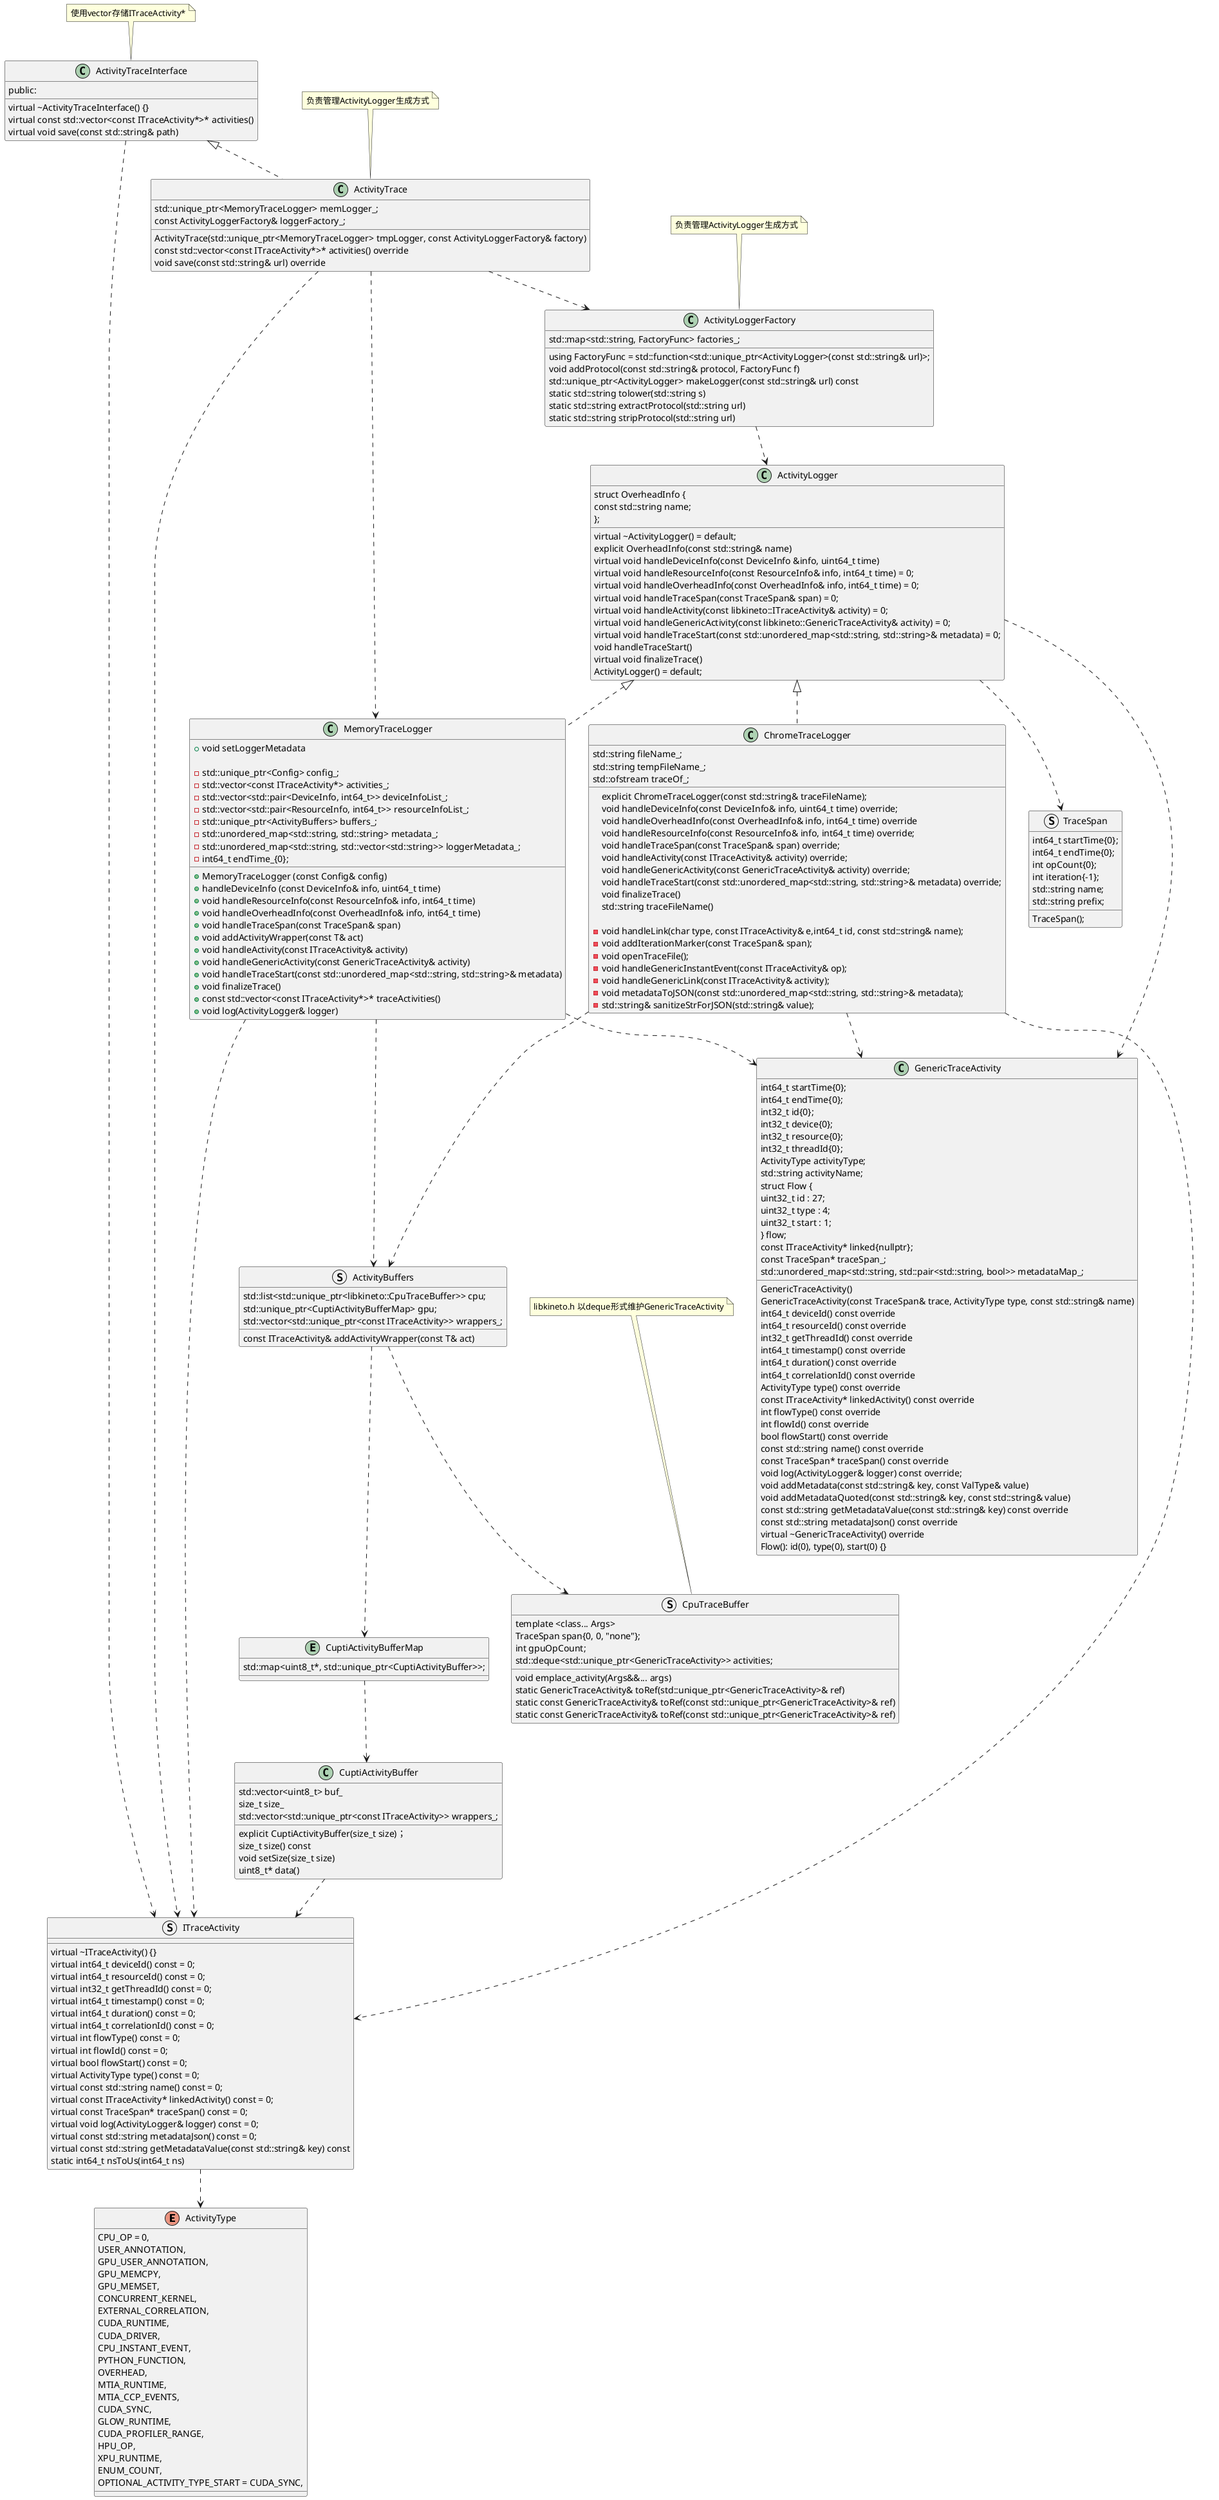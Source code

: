@startuml
'https://plantuml.com/class-diagram
enum ActivityType {
    CPU_OP = 0,
    USER_ANNOTATION,
    GPU_USER_ANNOTATION,
    GPU_MEMCPY,
    GPU_MEMSET,
    CONCURRENT_KERNEL,
    EXTERNAL_CORRELATION,
    CUDA_RUNTIME,
    CUDA_DRIVER,
    CPU_INSTANT_EVENT,
    PYTHON_FUNCTION,
    OVERHEAD,
    MTIA_RUNTIME,
    MTIA_CCP_EVENTS,
    CUDA_SYNC,
    GLOW_RUNTIME,
    CUDA_PROFILER_RANGE,
    HPU_OP,
    XPU_RUNTIME,
    ENUM_COUNT,
    OPTIONAL_ACTIVITY_TYPE_START = CUDA_SYNC,
}

struct ITraceActivity {
  virtual ~ITraceActivity() {}
  virtual int64_t deviceId() const = 0;
  virtual int64_t resourceId() const = 0;
  virtual int32_t getThreadId() const = 0;
  virtual int64_t timestamp() const = 0;
  virtual int64_t duration() const = 0;
  virtual int64_t correlationId() const = 0;
  virtual int flowType() const = 0;
  virtual int flowId() const = 0;
  virtual bool flowStart() const = 0;
  virtual ActivityType type() const = 0;
  virtual const std::string name() const = 0;
  virtual const ITraceActivity* linkedActivity() const = 0;
  virtual const TraceSpan* traceSpan() const = 0;
  virtual void log(ActivityLogger& logger) const = 0;
  virtual const std::string metadataJson() const = 0;
  virtual const std::string getMetadataValue(const std::string& key) const
  static int64_t nsToUs(int64_t ns)
}


ITraceActivity ..> ActivityType

class ActivityLogger {
  virtual ~ActivityLogger() = default;
  struct OverheadInfo {
    explicit OverheadInfo(const std::string& name)
    const std::string name;
  };

  virtual void handleDeviceInfo(const DeviceInfo &info, uint64_t time)
  virtual void handleResourceInfo(const ResourceInfo& info, int64_t time) = 0;
  virtual void handleOverheadInfo(const OverheadInfo& info, int64_t time) = 0;
  virtual void handleTraceSpan(const TraceSpan& span) = 0;
  virtual void handleActivity(const libkineto::ITraceActivity& activity) = 0;
  virtual void handleGenericActivity(const libkineto::GenericTraceActivity& activity) = 0;
  virtual void handleTraceStart(const std::unordered_map<std::string, std::string>& metadata) = 0;
  void handleTraceStart()
  virtual void finalizeTrace()
  ActivityLogger() = default;
}

struct TraceSpan {
  TraceSpan();
  int64_t startTime{0};
  int64_t endTime{0};
  int opCount{0};
  int iteration{-1};
  std::string name;
  std::string prefix;
}


ActivityLogger ..> TraceSpan
ActivityLogger ..> GenericTraceActivity

class ActivityTraceInterface {
 public:
  virtual ~ActivityTraceInterface() {}
  virtual const std::vector<const ITraceActivity*>* activities()
  virtual void save(const std::string& path)
}
ActivityTraceInterface ..> ITraceActivity
note top of ActivityTraceInterface: 使用vector存储ITraceActivity*

class ActivityLoggerFactory {
  using FactoryFunc = std::function<std::unique_ptr<ActivityLogger>(const std::string& url)>;
  void addProtocol(const std::string& protocol, FactoryFunc f)
  std::unique_ptr<ActivityLogger> makeLogger(const std::string& url) const
  static std::string tolower(std::string s)
  static std::string extractProtocol(std::string url)
  static std::string stripProtocol(std::string url)
  std::map<std::string, FactoryFunc> factories_;
}
note top of ActivityLoggerFactory: 负责管理ActivityLogger生成方式
ActivityLoggerFactory ..> ActivityLogger

class ActivityTrace {
  ActivityTrace(std::unique_ptr<MemoryTraceLogger> tmpLogger, const ActivityLoggerFactory& factory)
  const std::vector<const ITraceActivity*>* activities() override
  void save(const std::string& url) override
  std::unique_ptr<MemoryTraceLogger> memLogger_;
  const ActivityLoggerFactory& loggerFactory_;
}

class ActivityTrace implements ActivityTraceInterface
ActivityTrace ..> ActivityLoggerFactory
ActivityTrace ..> MemoryTraceLogger
ActivityTrace ..> ITraceActivity
note top of ActivityTrace: 负责管理ActivityLogger生成方式

struct ActivityBuffers {
  std::list<std::unique_ptr<libkineto::CpuTraceBuffer>> cpu;
  std::unique_ptr<CuptiActivityBufferMap> gpu;
  const ITraceActivity& addActivityWrapper(const T& act)
  std::vector<std::unique_ptr<const ITraceActivity>> wrappers_;
}

class MemoryTraceLogger {
    +MemoryTraceLogger (const Config& config)
    +handleDeviceInfo (const DeviceInfo& info, uint64_t time)
    +void handleResourceInfo(const ResourceInfo& info, int64_t time)
    +void handleOverheadInfo(const OverheadInfo& info, int64_t time)
    +void handleTraceSpan(const TraceSpan& span)
    +void addActivityWrapper(const T& act)
    +void handleActivity(const ITraceActivity& activity)
    +void handleGenericActivity(const GenericTraceActivity& activity)
    +void handleTraceStart(const std::unordered_map<std::string, std::string>& metadata)
    +void finalizeTrace()
    +const std::vector<const ITraceActivity*>* traceActivities()
    +void log(ActivityLogger& logger)
    +void setLoggerMetadata

    -std::unique_ptr<Config> config_;
    -std::vector<const ITraceActivity*> activities_;
    -std::vector<std::pair<DeviceInfo, int64_t>> deviceInfoList_;
    -std::vector<std::pair<ResourceInfo, int64_t>> resourceInfoList_;
    -std::unique_ptr<ActivityBuffers> buffers_;
    -std::unordered_map<std::string, std::string> metadata_;
    -std::unordered_map<std::string, std::vector<std::string>> loggerMetadata_;
    -int64_t endTime_{0};
}
MemoryTraceLogger ..> ITraceActivity
MemoryTraceLogger ..> GenericTraceActivity
MemoryTraceLogger ..> ActivityBuffers
class MemoryTraceLogger implements ActivityLogger

class ChromeTraceLogger {
    explicit ChromeTraceLogger(const std::string& traceFileName);
    void handleDeviceInfo(const DeviceInfo& info, uint64_t time) override;
    void handleOverheadInfo(const OverheadInfo& info, int64_t time) override
    void handleResourceInfo(const ResourceInfo& info, int64_t time) override;
    void handleTraceSpan(const TraceSpan& span) override;
    void handleActivity(const ITraceActivity& activity) override;
    void handleGenericActivity(const GenericTraceActivity& activity) override;
    void handleTraceStart(const std::unordered_map<std::string, std::string>& metadata) override;
    void finalizeTrace()
    std::string traceFileName()

    -void handleLink(char type, const ITraceActivity& e,int64_t id, const std::string& name);
    -void addIterationMarker(const TraceSpan& span);
    -void openTraceFile();
    -void handleGenericInstantEvent(const ITraceActivity& op);
    -void handleGenericLink(const ITraceActivity& activity);
    -void metadataToJSON(const std::unordered_map<std::string, std::string>& metadata);
    -std::string& sanitizeStrForJSON(std::string& value);

    std::string fileName_;
    std::string tempFileName_;
    std::ofstream traceOf_;
}
class ChromeTraceLogger implements ActivityLogger
ChromeTraceLogger ..> ITraceActivity
ChromeTraceLogger ..> GenericTraceActivity
ChromeTraceLogger ..> ActivityBuffers

class CuptiActivityBuffer {
    explicit CuptiActivityBuffer(size_t size)；
    size_t size() const
    void setSize(size_t size)
    uint8_t* data()

    std::vector<uint8_t> buf_
    size_t size_
    std::vector<std::unique_ptr<const ITraceActivity>> wrappers_;
}
CuptiActivityBuffer ..> ITraceActivity

entity CuptiActivityBufferMap {
    std::map<uint8_t*, std::unique_ptr<CuptiActivityBuffer>>;
}
CuptiActivityBufferMap ..> CuptiActivityBuffer

class GenericTraceActivity {
    GenericTraceActivity()
    GenericTraceActivity(const TraceSpan& trace, ActivityType type, const std::string& name)
    int64_t deviceId() const override
    int64_t resourceId() const override
    int32_t getThreadId() const override
    int64_t timestamp() const override
    int64_t duration() const override
    int64_t correlationId() const override
    ActivityType type() const override
    const ITraceActivity* linkedActivity() const override
    int flowType() const override
    int flowId() const override
    bool flowStart() const override
    const std::string name() const override
    const TraceSpan* traceSpan() const override
    void log(ActivityLogger& logger) const override;
    void addMetadata(const std::string& key, const ValType& value)
    void addMetadataQuoted(const std::string& key, const std::string& value)
    const std::string getMetadataValue(const std::string& key) const override
    const std::string metadataJson() const override
    virtual ~GenericTraceActivity() override
    int64_t startTime{0};
    int64_t endTime{0};
    int32_t id{0};
    int32_t device{0};
    int32_t resource{0};
    int32_t threadId{0};
    ActivityType activityType;
    std::string activityName;
    struct Flow {
        Flow(): id(0), type(0), start(0) {}
        uint32_t id : 27;
        uint32_t type : 4;
        uint32_t start : 1;
    } flow;
    const ITraceActivity* linked{nullptr};
    const TraceSpan* traceSpan_;
    std::unordered_map<std::string, std::pair<std::string, bool>> metadataMap_;
}

struct CpuTraceBuffer {
  template <class... Args>
  void emplace_activity(Args&&... args)
  static GenericTraceActivity& toRef(std::unique_ptr<GenericTraceActivity>& ref)
  static const GenericTraceActivity& toRef(const std::unique_ptr<GenericTraceActivity>& ref)
  static const GenericTraceActivity& toRef(const std::unique_ptr<GenericTraceActivity>& ref)
  TraceSpan span{0, 0, "none"};
  int gpuOpCount;
  std::deque<std::unique_ptr<GenericTraceActivity>> activities;
}
note top of CpuTraceBuffer: libkineto.h 以deque形式维护GenericTraceActivity

ActivityBuffers ..> CpuTraceBuffer
ActivityBuffers ..> CuptiActivityBufferMap

@enduml